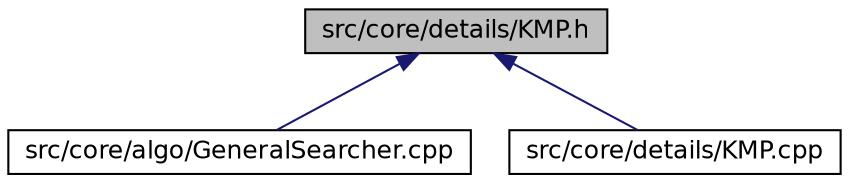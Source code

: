 digraph "src/core/details/KMP.h"
{
 // INTERACTIVE_SVG=YES
 // LATEX_PDF_SIZE
  edge [fontname="Helvetica",fontsize="12",labelfontname="Helvetica",labelfontsize="12"];
  node [fontname="Helvetica",fontsize="12",shape=record];
  Node1 [label="src/core/details/KMP.h",height=0.2,width=0.4,color="black", fillcolor="grey75", style="filled", fontcolor="black",tooltip=" "];
  Node1 -> Node2 [dir="back",color="midnightblue",fontsize="12",style="solid",fontname="Helvetica"];
  Node2 [label="src/core/algo/GeneralSearcher.cpp",height=0.2,width=0.4,color="black", fillcolor="white", style="filled",URL="$a00008.html",tooltip=" "];
  Node1 -> Node3 [dir="back",color="midnightblue",fontsize="12",style="solid",fontname="Helvetica"];
  Node3 [label="src/core/details/KMP.cpp",height=0.2,width=0.4,color="black", fillcolor="white", style="filled",URL="$a00035.html",tooltip=" "];
}
